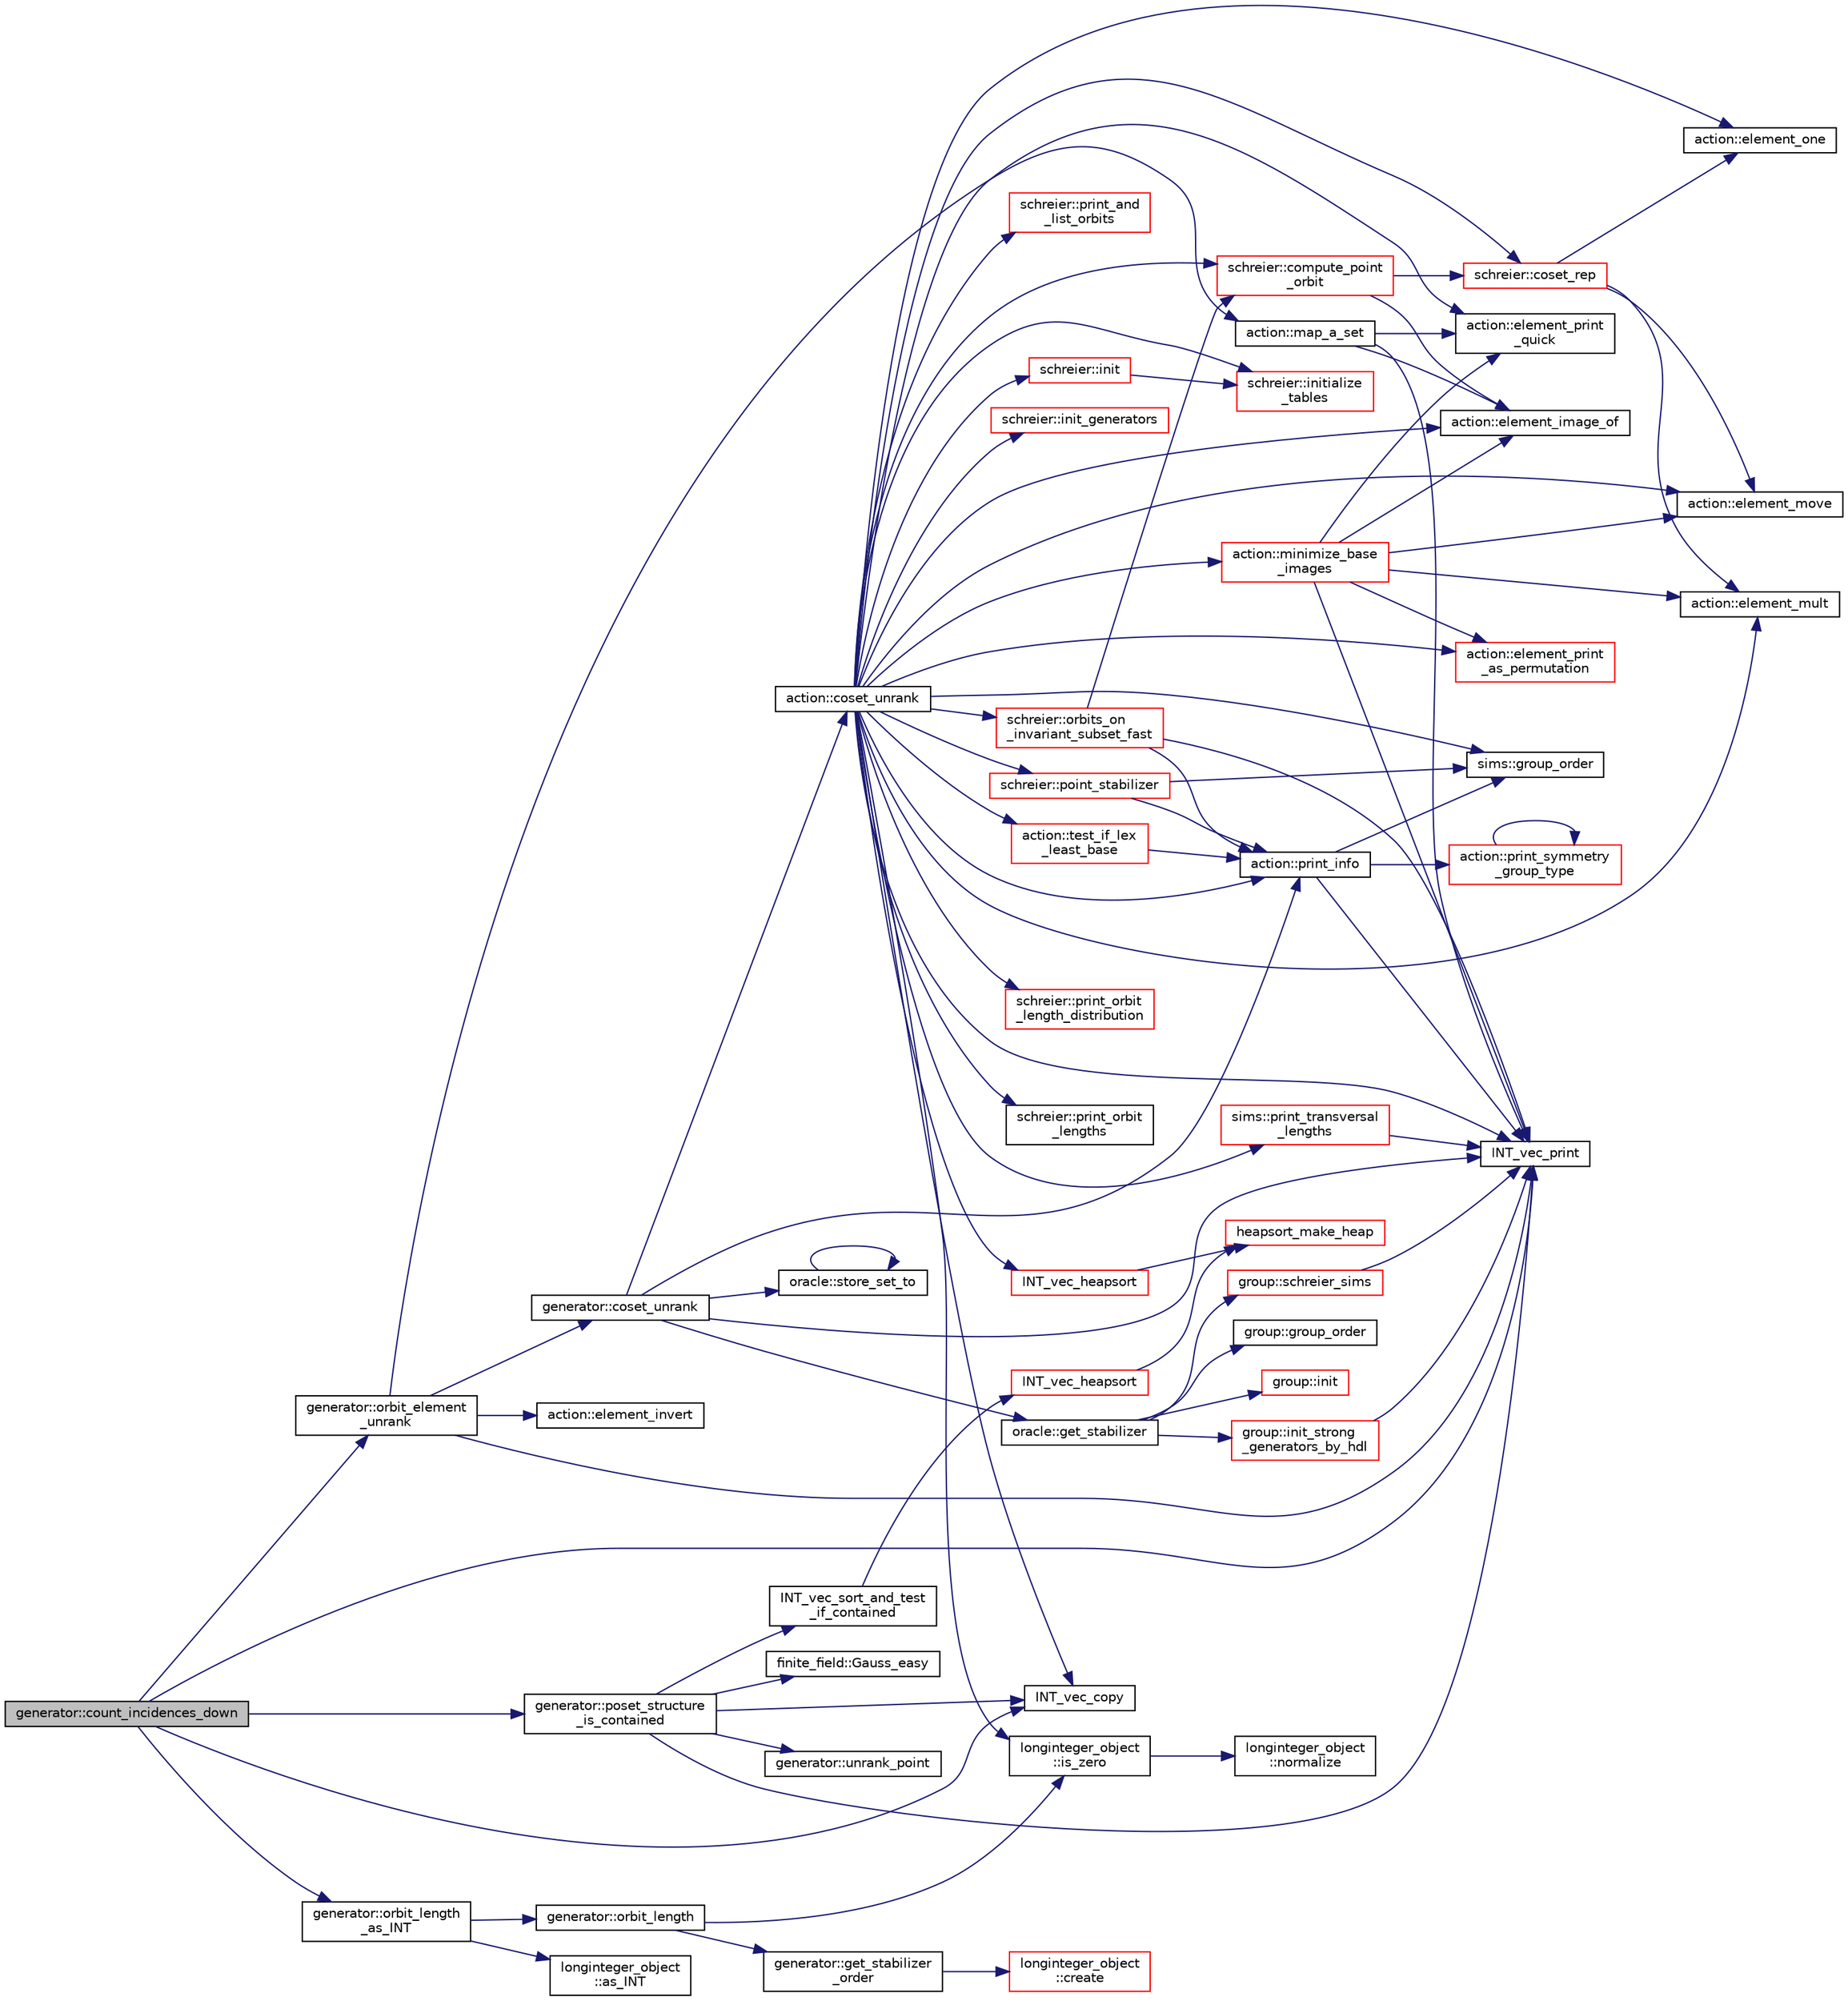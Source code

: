 digraph "generator::count_incidences_down"
{
  edge [fontname="Helvetica",fontsize="10",labelfontname="Helvetica",labelfontsize="10"];
  node [fontname="Helvetica",fontsize="10",shape=record];
  rankdir="LR";
  Node2565 [label="generator::count_incidences_down",height=0.2,width=0.4,color="black", fillcolor="grey75", style="filled", fontcolor="black"];
  Node2565 -> Node2566 [color="midnightblue",fontsize="10",style="solid",fontname="Helvetica"];
  Node2566 [label="generator::orbit_element\l_unrank",height=0.2,width=0.4,color="black", fillcolor="white", style="filled",URL="$d7/d73/classgenerator.html#a26a8d0b1964170e19dcbd37fa0a4957f"];
  Node2566 -> Node2567 [color="midnightblue",fontsize="10",style="solid",fontname="Helvetica"];
  Node2567 [label="generator::coset_unrank",height=0.2,width=0.4,color="black", fillcolor="white", style="filled",URL="$d7/d73/classgenerator.html#a489f02ee804f130f666029a46020aaf6"];
  Node2567 -> Node2568 [color="midnightblue",fontsize="10",style="solid",fontname="Helvetica"];
  Node2568 [label="action::print_info",height=0.2,width=0.4,color="black", fillcolor="white", style="filled",URL="$d2/d86/classaction.html#a6f89e493e5c5a32e5c3b8963d438ce86"];
  Node2568 -> Node2569 [color="midnightblue",fontsize="10",style="solid",fontname="Helvetica"];
  Node2569 [label="action::print_symmetry\l_group_type",height=0.2,width=0.4,color="red", fillcolor="white", style="filled",URL="$d2/d86/classaction.html#aed811766c7e64fe2c853df8b0b67aa6e"];
  Node2569 -> Node2569 [color="midnightblue",fontsize="10",style="solid",fontname="Helvetica"];
  Node2568 -> Node2571 [color="midnightblue",fontsize="10",style="solid",fontname="Helvetica"];
  Node2571 [label="INT_vec_print",height=0.2,width=0.4,color="black", fillcolor="white", style="filled",URL="$df/dbf/sajeeb_8_c.html#a79a5901af0b47dd0d694109543c027fe"];
  Node2568 -> Node2572 [color="midnightblue",fontsize="10",style="solid",fontname="Helvetica"];
  Node2572 [label="sims::group_order",height=0.2,width=0.4,color="black", fillcolor="white", style="filled",URL="$d9/df3/classsims.html#aa442445175656570fa35febbe790efad"];
  Node2567 -> Node2573 [color="midnightblue",fontsize="10",style="solid",fontname="Helvetica"];
  Node2573 [label="oracle::store_set_to",height=0.2,width=0.4,color="black", fillcolor="white", style="filled",URL="$d7/da7/classoracle.html#a4489d03d342f31d1e64632ce4d0e700d"];
  Node2573 -> Node2573 [color="midnightblue",fontsize="10",style="solid",fontname="Helvetica"];
  Node2567 -> Node2571 [color="midnightblue",fontsize="10",style="solid",fontname="Helvetica"];
  Node2567 -> Node2574 [color="midnightblue",fontsize="10",style="solid",fontname="Helvetica"];
  Node2574 [label="oracle::get_stabilizer",height=0.2,width=0.4,color="black", fillcolor="white", style="filled",URL="$d7/da7/classoracle.html#a66344906577c7688e2e5f3d0c5748d2c"];
  Node2574 -> Node2575 [color="midnightblue",fontsize="10",style="solid",fontname="Helvetica"];
  Node2575 [label="group::init",height=0.2,width=0.4,color="red", fillcolor="white", style="filled",URL="$d1/db7/classgroup.html#a9f5de0500658e265332c7f62c0d3962d"];
  Node2574 -> Node2577 [color="midnightblue",fontsize="10",style="solid",fontname="Helvetica"];
  Node2577 [label="group::init_strong\l_generators_by_hdl",height=0.2,width=0.4,color="red", fillcolor="white", style="filled",URL="$d1/db7/classgroup.html#a65100d600cfb0955dae3582a2d6a2532"];
  Node2577 -> Node2571 [color="midnightblue",fontsize="10",style="solid",fontname="Helvetica"];
  Node2574 -> Node2584 [color="midnightblue",fontsize="10",style="solid",fontname="Helvetica"];
  Node2584 [label="group::schreier_sims",height=0.2,width=0.4,color="red", fillcolor="white", style="filled",URL="$d1/db7/classgroup.html#a224ed784f302897ca0c0e578446afa08"];
  Node2584 -> Node2571 [color="midnightblue",fontsize="10",style="solid",fontname="Helvetica"];
  Node2574 -> Node2600 [color="midnightblue",fontsize="10",style="solid",fontname="Helvetica"];
  Node2600 [label="group::group_order",height=0.2,width=0.4,color="black", fillcolor="white", style="filled",URL="$d1/db7/classgroup.html#a2d70bcf6a1495e7fb8e16ba7dfadb725"];
  Node2567 -> Node2601 [color="midnightblue",fontsize="10",style="solid",fontname="Helvetica"];
  Node2601 [label="action::coset_unrank",height=0.2,width=0.4,color="black", fillcolor="white", style="filled",URL="$d2/d86/classaction.html#aeabf488f671d4e77a8a892eb58d82b34"];
  Node2601 -> Node2568 [color="midnightblue",fontsize="10",style="solid",fontname="Helvetica"];
  Node2601 -> Node2572 [color="midnightblue",fontsize="10",style="solid",fontname="Helvetica"];
  Node2601 -> Node2602 [color="midnightblue",fontsize="10",style="solid",fontname="Helvetica"];
  Node2602 [label="action::test_if_lex\l_least_base",height=0.2,width=0.4,color="red", fillcolor="white", style="filled",URL="$d2/d86/classaction.html#afb63a2be19013fcf35337553d7c08eda"];
  Node2602 -> Node2568 [color="midnightblue",fontsize="10",style="solid",fontname="Helvetica"];
  Node2601 -> Node3076 [color="midnightblue",fontsize="10",style="solid",fontname="Helvetica"];
  Node3076 [label="sims::print_transversal\l_lengths",height=0.2,width=0.4,color="red", fillcolor="white", style="filled",URL="$d9/df3/classsims.html#a122d9276cad4b4fbb8ea6f7831d43020"];
  Node3076 -> Node2571 [color="midnightblue",fontsize="10",style="solid",fontname="Helvetica"];
  Node2601 -> Node3078 [color="midnightblue",fontsize="10",style="solid",fontname="Helvetica"];
  Node3078 [label="schreier::init",height=0.2,width=0.4,color="red", fillcolor="white", style="filled",URL="$d3/dd6/classschreier.html#a7443bebde2aa08acae16c0ff29c9abcf"];
  Node3078 -> Node3079 [color="midnightblue",fontsize="10",style="solid",fontname="Helvetica"];
  Node3079 [label="schreier::initialize\l_tables",height=0.2,width=0.4,color="red", fillcolor="white", style="filled",URL="$d3/dd6/classschreier.html#acccc16670f88b14ddc69856cd5c0b36d"];
  Node2601 -> Node3079 [color="midnightblue",fontsize="10",style="solid",fontname="Helvetica"];
  Node2601 -> Node3081 [color="midnightblue",fontsize="10",style="solid",fontname="Helvetica"];
  Node3081 [label="schreier::init_generators",height=0.2,width=0.4,color="red", fillcolor="white", style="filled",URL="$d3/dd6/classschreier.html#a04fd581636085a7414e1b5d1004e44e0"];
  Node2601 -> Node2592 [color="midnightblue",fontsize="10",style="solid",fontname="Helvetica"];
  Node2592 [label="action::element_print\l_quick",height=0.2,width=0.4,color="black", fillcolor="white", style="filled",URL="$d2/d86/classaction.html#a4844680cf6750396f76494a28655265b"];
  Node2601 -> Node2613 [color="midnightblue",fontsize="10",style="solid",fontname="Helvetica"];
  Node2613 [label="action::element_one",height=0.2,width=0.4,color="black", fillcolor="white", style="filled",URL="$d2/d86/classaction.html#a780a105daf04d6d1fe7e2f63b3c88e3b"];
  Node2601 -> Node2651 [color="midnightblue",fontsize="10",style="solid",fontname="Helvetica"];
  Node2651 [label="INT_vec_copy",height=0.2,width=0.4,color="black", fillcolor="white", style="filled",URL="$df/dbf/sajeeb_8_c.html#ac2d875e27e009af6ec04d17254d11075"];
  Node2601 -> Node2963 [color="midnightblue",fontsize="10",style="solid",fontname="Helvetica"];
  Node2963 [label="INT_vec_heapsort",height=0.2,width=0.4,color="red", fillcolor="white", style="filled",URL="$d5/de2/foundations_2data__structures_2data__structures_8h.html#a3590ad9987f801fbfc94634300182f39"];
  Node2963 -> Node2964 [color="midnightblue",fontsize="10",style="solid",fontname="Helvetica"];
  Node2964 [label="heapsort_make_heap",height=0.2,width=0.4,color="red", fillcolor="white", style="filled",URL="$d4/dd7/sorting_8_c.html#a42f24453d7d77eeb1338ebd1a13cfdbb"];
  Node2601 -> Node2571 [color="midnightblue",fontsize="10",style="solid",fontname="Helvetica"];
  Node2601 -> Node3082 [color="midnightblue",fontsize="10",style="solid",fontname="Helvetica"];
  Node3082 [label="schreier::compute_point\l_orbit",height=0.2,width=0.4,color="red", fillcolor="white", style="filled",URL="$d3/dd6/classschreier.html#a429138e463c8c25dddd8557340ed9edd"];
  Node3082 -> Node3086 [color="midnightblue",fontsize="10",style="solid",fontname="Helvetica"];
  Node3086 [label="schreier::coset_rep",height=0.2,width=0.4,color="red", fillcolor="white", style="filled",URL="$d3/dd6/classschreier.html#a7889b8702372092df4fd05150ee8fdda"];
  Node3086 -> Node2617 [color="midnightblue",fontsize="10",style="solid",fontname="Helvetica"];
  Node2617 [label="action::element_mult",height=0.2,width=0.4,color="black", fillcolor="white", style="filled",URL="$d2/d86/classaction.html#ae9e36b2cae1f0f7bd7144097fa9a34b3"];
  Node3086 -> Node2618 [color="midnightblue",fontsize="10",style="solid",fontname="Helvetica"];
  Node2618 [label="action::element_move",height=0.2,width=0.4,color="black", fillcolor="white", style="filled",URL="$d2/d86/classaction.html#a550947491bbb534d3d7951f50198a874"];
  Node3086 -> Node2613 [color="midnightblue",fontsize="10",style="solid",fontname="Helvetica"];
  Node3082 -> Node2598 [color="midnightblue",fontsize="10",style="solid",fontname="Helvetica"];
  Node2598 [label="action::element_image_of",height=0.2,width=0.4,color="black", fillcolor="white", style="filled",URL="$d2/d86/classaction.html#ae09559d4537a048fc860f8a74a31393d"];
  Node2601 -> Node3087 [color="midnightblue",fontsize="10",style="solid",fontname="Helvetica"];
  Node3087 [label="schreier::orbits_on\l_invariant_subset_fast",height=0.2,width=0.4,color="red", fillcolor="white", style="filled",URL="$d3/dd6/classschreier.html#ada89df0b995b15f149a9aa3b2f571861"];
  Node3087 -> Node2568 [color="midnightblue",fontsize="10",style="solid",fontname="Helvetica"];
  Node3087 -> Node3082 [color="midnightblue",fontsize="10",style="solid",fontname="Helvetica"];
  Node3087 -> Node2571 [color="midnightblue",fontsize="10",style="solid",fontname="Helvetica"];
  Node2601 -> Node3089 [color="midnightblue",fontsize="10",style="solid",fontname="Helvetica"];
  Node3089 [label="schreier::print_orbit\l_length_distribution",height=0.2,width=0.4,color="red", fillcolor="white", style="filled",URL="$d3/dd6/classschreier.html#a0464626aa62056d355b34898518c4589"];
  Node2601 -> Node3092 [color="midnightblue",fontsize="10",style="solid",fontname="Helvetica"];
  Node3092 [label="schreier::print_orbit\l_lengths",height=0.2,width=0.4,color="black", fillcolor="white", style="filled",URL="$d3/dd6/classschreier.html#a8c7409ed71c0d8f234555eec3bc028a3"];
  Node2601 -> Node3093 [color="midnightblue",fontsize="10",style="solid",fontname="Helvetica"];
  Node3093 [label="schreier::print_and\l_list_orbits",height=0.2,width=0.4,color="red", fillcolor="white", style="filled",URL="$d3/dd6/classschreier.html#a601f9c08d5a6f37f849d22fa4e89d892"];
  Node2601 -> Node3094 [color="midnightblue",fontsize="10",style="solid",fontname="Helvetica"];
  Node3094 [label="longinteger_object\l::is_zero",height=0.2,width=0.4,color="black", fillcolor="white", style="filled",URL="$dd/d7e/classlonginteger__object.html#a0946732d08e5180a00480f4c40667101"];
  Node3094 -> Node3095 [color="midnightblue",fontsize="10",style="solid",fontname="Helvetica"];
  Node3095 [label="longinteger_object\l::normalize",height=0.2,width=0.4,color="black", fillcolor="white", style="filled",URL="$dd/d7e/classlonginteger__object.html#ae27040d862a5624e98fc9582daa889ee"];
  Node2601 -> Node3086 [color="midnightblue",fontsize="10",style="solid",fontname="Helvetica"];
  Node2601 -> Node2618 [color="midnightblue",fontsize="10",style="solid",fontname="Helvetica"];
  Node2601 -> Node2957 [color="midnightblue",fontsize="10",style="solid",fontname="Helvetica"];
  Node2957 [label="action::element_print\l_as_permutation",height=0.2,width=0.4,color="red", fillcolor="white", style="filled",URL="$d2/d86/classaction.html#a2975618a8203187b688a67c947150bb8"];
  Node2601 -> Node3096 [color="midnightblue",fontsize="10",style="solid",fontname="Helvetica"];
  Node3096 [label="action::minimize_base\l_images",height=0.2,width=0.4,color="red", fillcolor="white", style="filled",URL="$d2/d86/classaction.html#a93d3f510f8678d02b8f246863b542317"];
  Node3096 -> Node2618 [color="midnightblue",fontsize="10",style="solid",fontname="Helvetica"];
  Node3096 -> Node2598 [color="midnightblue",fontsize="10",style="solid",fontname="Helvetica"];
  Node3096 -> Node2592 [color="midnightblue",fontsize="10",style="solid",fontname="Helvetica"];
  Node3096 -> Node2957 [color="midnightblue",fontsize="10",style="solid",fontname="Helvetica"];
  Node3096 -> Node2617 [color="midnightblue",fontsize="10",style="solid",fontname="Helvetica"];
  Node3096 -> Node2571 [color="midnightblue",fontsize="10",style="solid",fontname="Helvetica"];
  Node2601 -> Node2598 [color="midnightblue",fontsize="10",style="solid",fontname="Helvetica"];
  Node2601 -> Node3099 [color="midnightblue",fontsize="10",style="solid",fontname="Helvetica"];
  Node3099 [label="schreier::point_stabilizer",height=0.2,width=0.4,color="red", fillcolor="white", style="filled",URL="$d3/dd6/classschreier.html#a976a31dfe3238284d96fc200532c7077"];
  Node3099 -> Node2568 [color="midnightblue",fontsize="10",style="solid",fontname="Helvetica"];
  Node3099 -> Node2572 [color="midnightblue",fontsize="10",style="solid",fontname="Helvetica"];
  Node2601 -> Node2617 [color="midnightblue",fontsize="10",style="solid",fontname="Helvetica"];
  Node2566 -> Node2630 [color="midnightblue",fontsize="10",style="solid",fontname="Helvetica"];
  Node2630 [label="action::element_invert",height=0.2,width=0.4,color="black", fillcolor="white", style="filled",URL="$d2/d86/classaction.html#aa4bd01e338497714586636751fcef436"];
  Node2566 -> Node2968 [color="midnightblue",fontsize="10",style="solid",fontname="Helvetica"];
  Node2968 [label="action::map_a_set",height=0.2,width=0.4,color="black", fillcolor="white", style="filled",URL="$d2/d86/classaction.html#a600e542e5aeca2a46f18110e027947e0"];
  Node2968 -> Node2592 [color="midnightblue",fontsize="10",style="solid",fontname="Helvetica"];
  Node2968 -> Node2571 [color="midnightblue",fontsize="10",style="solid",fontname="Helvetica"];
  Node2968 -> Node2598 [color="midnightblue",fontsize="10",style="solid",fontname="Helvetica"];
  Node2566 -> Node2571 [color="midnightblue",fontsize="10",style="solid",fontname="Helvetica"];
  Node2565 -> Node3113 [color="midnightblue",fontsize="10",style="solid",fontname="Helvetica"];
  Node3113 [label="generator::orbit_length\l_as_INT",height=0.2,width=0.4,color="black", fillcolor="white", style="filled",URL="$d7/d73/classgenerator.html#aecb478b303fd91af6a914f541906da39"];
  Node3113 -> Node3114 [color="midnightblue",fontsize="10",style="solid",fontname="Helvetica"];
  Node3114 [label="generator::orbit_length",height=0.2,width=0.4,color="black", fillcolor="white", style="filled",URL="$d7/d73/classgenerator.html#a38a102d644c03c18ad901f1a815a7f6c"];
  Node3114 -> Node3115 [color="midnightblue",fontsize="10",style="solid",fontname="Helvetica"];
  Node3115 [label="generator::get_stabilizer\l_order",height=0.2,width=0.4,color="black", fillcolor="white", style="filled",URL="$d7/d73/classgenerator.html#a2a03fc974c76e47e999f3abc99e6b81d"];
  Node3115 -> Node2622 [color="midnightblue",fontsize="10",style="solid",fontname="Helvetica"];
  Node2622 [label="longinteger_object\l::create",height=0.2,width=0.4,color="red", fillcolor="white", style="filled",URL="$dd/d7e/classlonginteger__object.html#a95d2eebc60849c3963a49298b1f498c2"];
  Node3114 -> Node3094 [color="midnightblue",fontsize="10",style="solid",fontname="Helvetica"];
  Node3113 -> Node2631 [color="midnightblue",fontsize="10",style="solid",fontname="Helvetica"];
  Node2631 [label="longinteger_object\l::as_INT",height=0.2,width=0.4,color="black", fillcolor="white", style="filled",URL="$dd/d7e/classlonginteger__object.html#afb992d4679a6741acc63c8bcba27971e"];
  Node2565 -> Node2571 [color="midnightblue",fontsize="10",style="solid",fontname="Helvetica"];
  Node2565 -> Node2651 [color="midnightblue",fontsize="10",style="solid",fontname="Helvetica"];
  Node2565 -> Node3116 [color="midnightblue",fontsize="10",style="solid",fontname="Helvetica"];
  Node3116 [label="generator::poset_structure\l_is_contained",height=0.2,width=0.4,color="black", fillcolor="white", style="filled",URL="$d7/d73/classgenerator.html#a7744526e5820dc107488bbf0aa10a1db"];
  Node3116 -> Node2571 [color="midnightblue",fontsize="10",style="solid",fontname="Helvetica"];
  Node3116 -> Node3117 [color="midnightblue",fontsize="10",style="solid",fontname="Helvetica"];
  Node3117 [label="generator::unrank_point",height=0.2,width=0.4,color="black", fillcolor="white", style="filled",URL="$d7/d73/classgenerator.html#ad8842983b197430759b0588712c26693"];
  Node3116 -> Node2687 [color="midnightblue",fontsize="10",style="solid",fontname="Helvetica"];
  Node2687 [label="finite_field::Gauss_easy",height=0.2,width=0.4,color="black", fillcolor="white", style="filled",URL="$df/d5a/classfinite__field.html#a32761bf6c4a41f24b7193352127db8e7"];
  Node3116 -> Node2651 [color="midnightblue",fontsize="10",style="solid",fontname="Helvetica"];
  Node3116 -> Node3118 [color="midnightblue",fontsize="10",style="solid",fontname="Helvetica"];
  Node3118 [label="INT_vec_sort_and_test\l_if_contained",height=0.2,width=0.4,color="black", fillcolor="white", style="filled",URL="$d5/de2/foundations_2data__structures_2data__structures_8h.html#aa8b6dcb22480872d7cc0f7d2354026af"];
  Node3118 -> Node3119 [color="midnightblue",fontsize="10",style="solid",fontname="Helvetica"];
  Node3119 [label="INT_vec_heapsort",height=0.2,width=0.4,color="red", fillcolor="white", style="filled",URL="$d4/dd7/sorting_8_c.html#a3590ad9987f801fbfc94634300182f39"];
  Node3119 -> Node2964 [color="midnightblue",fontsize="10",style="solid",fontname="Helvetica"];
}
